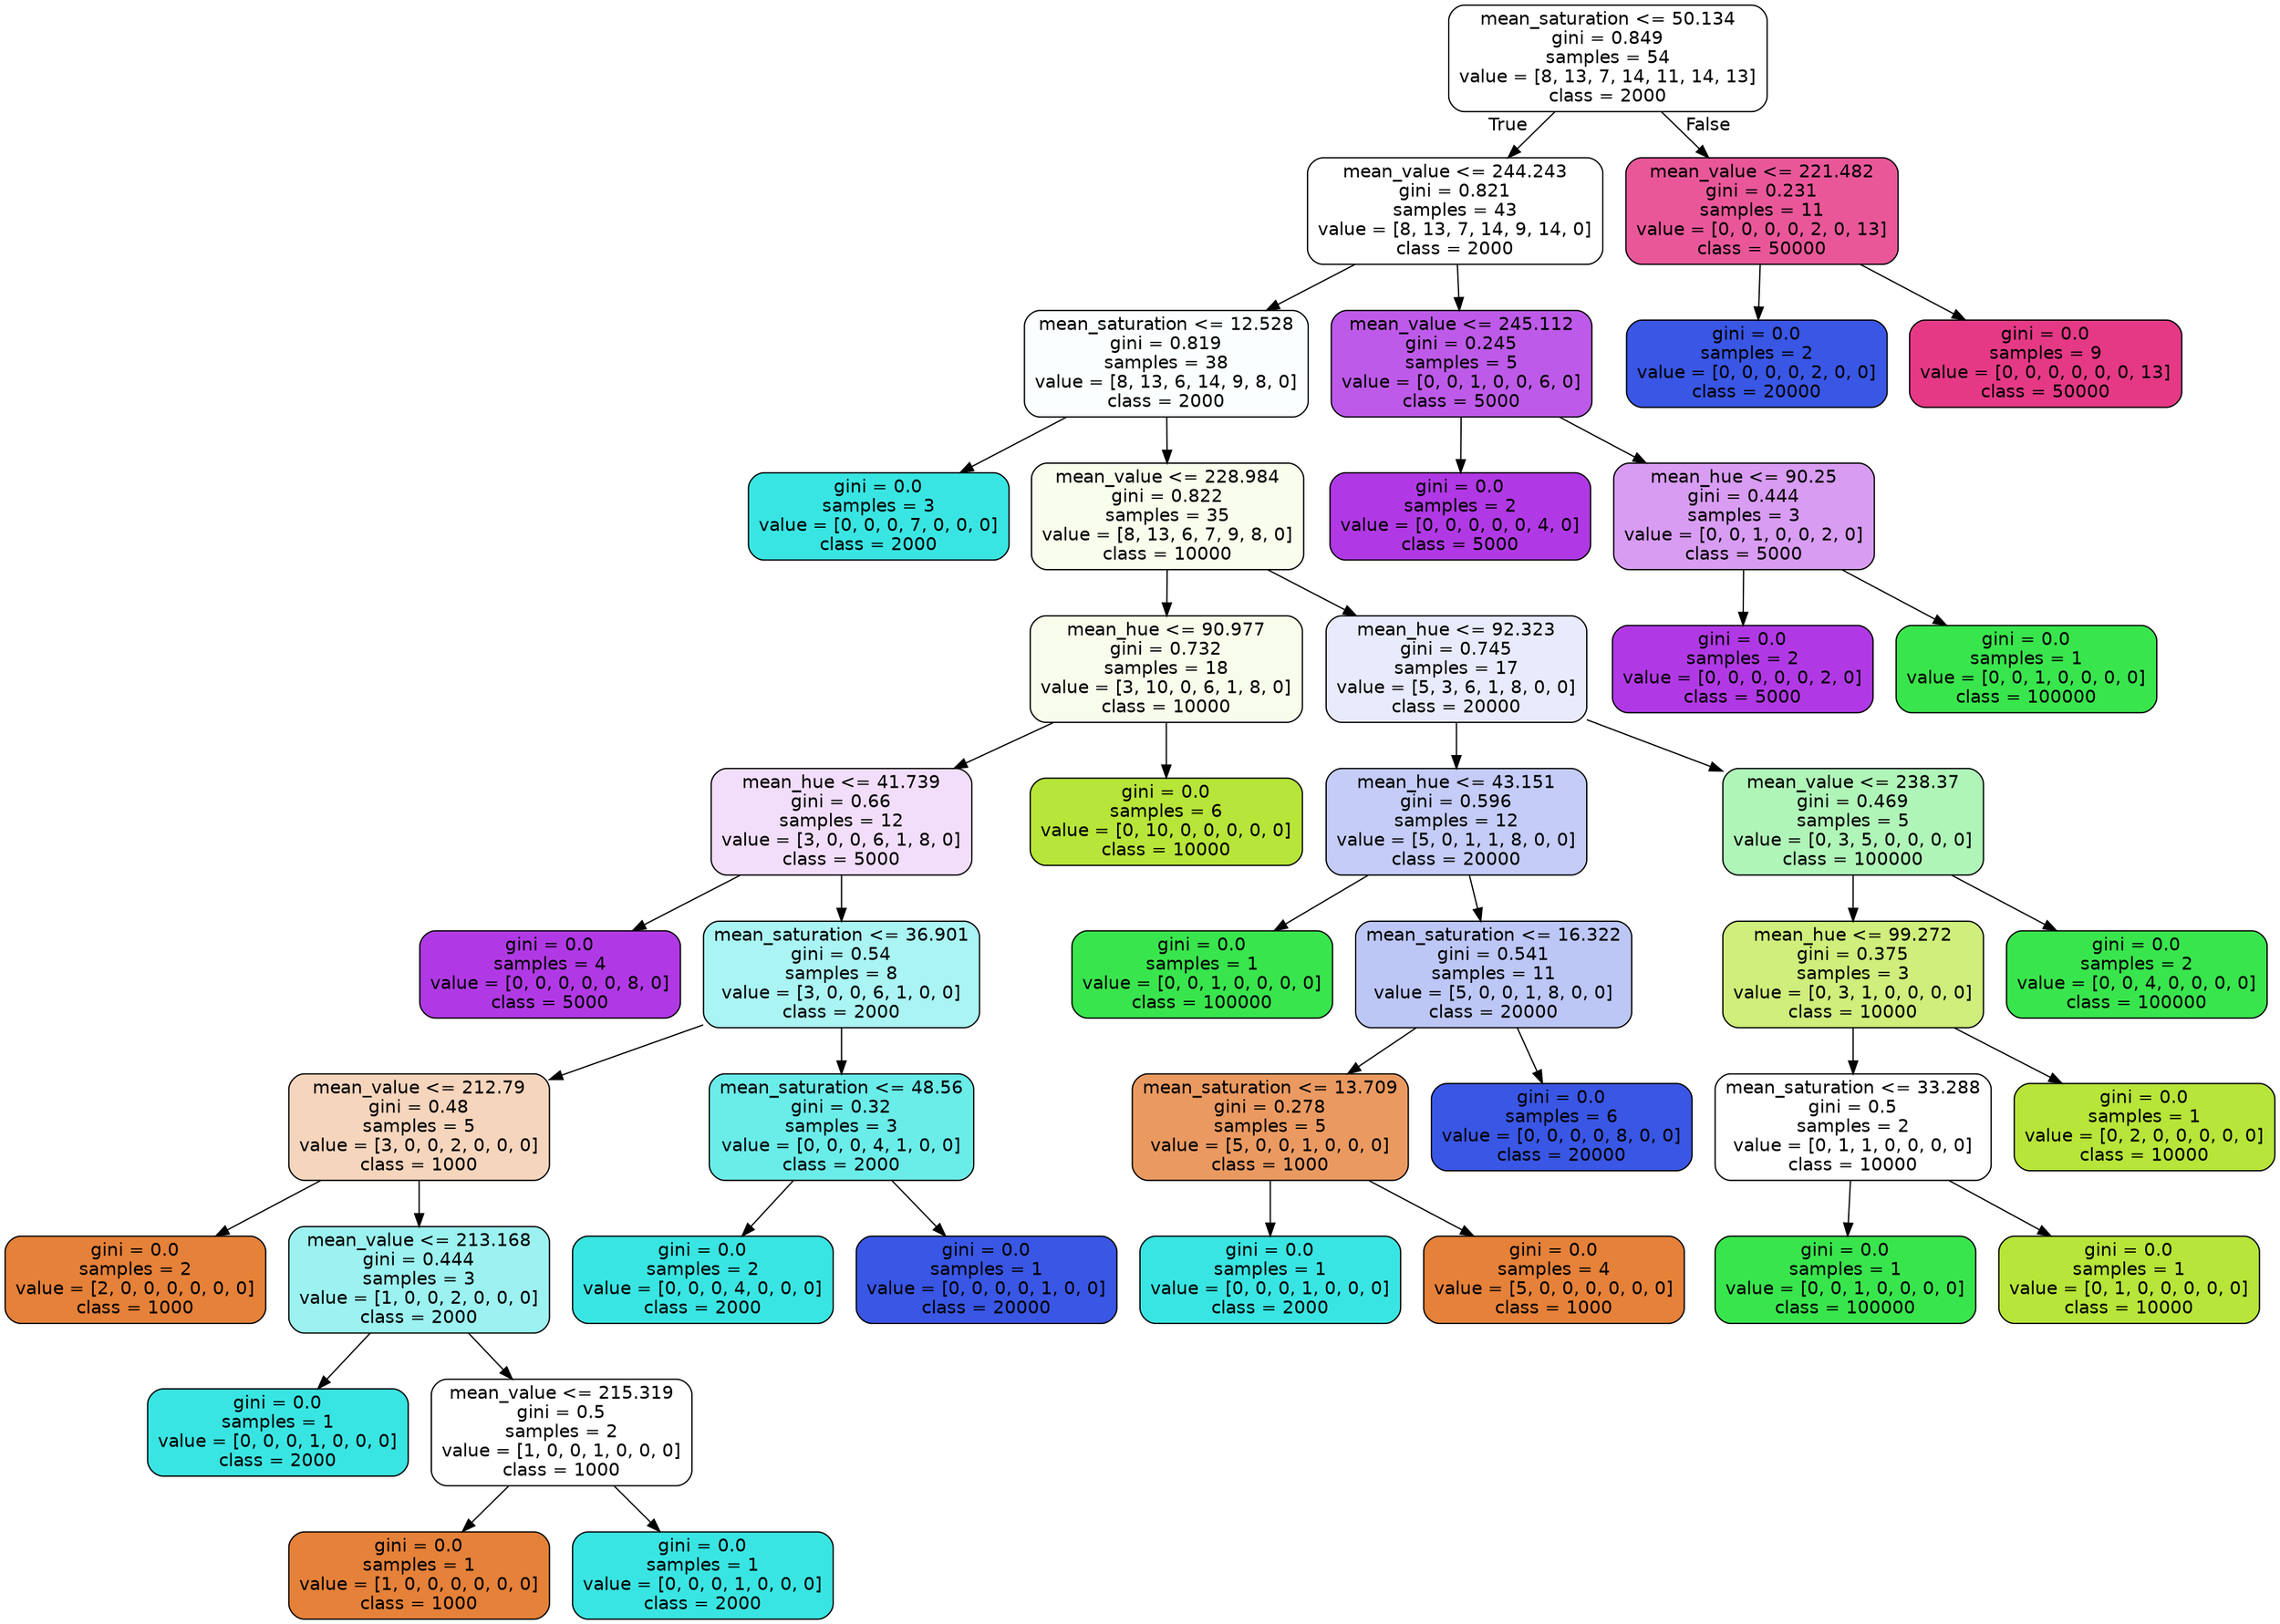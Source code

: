 digraph Tree {
node [shape=box, style="filled, rounded", color="black", fontname="helvetica"] ;
edge [fontname="helvetica"] ;
0 [label="mean_saturation <= 50.134\ngini = 0.849\nsamples = 54\nvalue = [8, 13, 7, 14, 11, 14, 13]\nclass = 2000", fillcolor="#ffffff"] ;
1 [label="mean_value <= 244.243\ngini = 0.821\nsamples = 43\nvalue = [8, 13, 7, 14, 9, 14, 0]\nclass = 2000", fillcolor="#ffffff"] ;
0 -> 1 [labeldistance=2.5, labelangle=45, headlabel="True"] ;
2 [label="mean_saturation <= 12.528\ngini = 0.819\nsamples = 38\nvalue = [8, 13, 6, 14, 9, 8, 0]\nclass = 2000", fillcolor="#fbfefe"] ;
1 -> 2 ;
3 [label="gini = 0.0\nsamples = 3\nvalue = [0, 0, 0, 7, 0, 0, 0]\nclass = 2000", fillcolor="#39e5e2"] ;
2 -> 3 ;
4 [label="mean_value <= 228.984\ngini = 0.822\nsamples = 35\nvalue = [8, 13, 6, 7, 9, 8, 0]\nclass = 10000", fillcolor="#f8fdec"] ;
2 -> 4 ;
5 [label="mean_hue <= 90.977\ngini = 0.732\nsamples = 18\nvalue = [3, 10, 0, 6, 1, 8, 0]\nclass = 10000", fillcolor="#f8fceb"] ;
4 -> 5 ;
6 [label="mean_hue <= 41.739\ngini = 0.66\nsamples = 12\nvalue = [3, 0, 0, 6, 1, 8, 0]\nclass = 5000", fillcolor="#f2defb"] ;
5 -> 6 ;
7 [label="gini = 0.0\nsamples = 4\nvalue = [0, 0, 0, 0, 0, 8, 0]\nclass = 5000", fillcolor="#b139e5"] ;
6 -> 7 ;
8 [label="mean_saturation <= 36.901\ngini = 0.54\nsamples = 8\nvalue = [3, 0, 0, 6, 1, 0, 0]\nclass = 2000", fillcolor="#aaf4f3"] ;
6 -> 8 ;
9 [label="mean_value <= 212.79\ngini = 0.48\nsamples = 5\nvalue = [3, 0, 0, 2, 0, 0, 0]\nclass = 1000", fillcolor="#f6d5bd"] ;
8 -> 9 ;
10 [label="gini = 0.0\nsamples = 2\nvalue = [2, 0, 0, 0, 0, 0, 0]\nclass = 1000", fillcolor="#e58139"] ;
9 -> 10 ;
11 [label="mean_value <= 213.168\ngini = 0.444\nsamples = 3\nvalue = [1, 0, 0, 2, 0, 0, 0]\nclass = 2000", fillcolor="#9cf2f0"] ;
9 -> 11 ;
12 [label="gini = 0.0\nsamples = 1\nvalue = [0, 0, 0, 1, 0, 0, 0]\nclass = 2000", fillcolor="#39e5e2"] ;
11 -> 12 ;
13 [label="mean_value <= 215.319\ngini = 0.5\nsamples = 2\nvalue = [1, 0, 0, 1, 0, 0, 0]\nclass = 1000", fillcolor="#ffffff"] ;
11 -> 13 ;
14 [label="gini = 0.0\nsamples = 1\nvalue = [1, 0, 0, 0, 0, 0, 0]\nclass = 1000", fillcolor="#e58139"] ;
13 -> 14 ;
15 [label="gini = 0.0\nsamples = 1\nvalue = [0, 0, 0, 1, 0, 0, 0]\nclass = 2000", fillcolor="#39e5e2"] ;
13 -> 15 ;
16 [label="mean_saturation <= 48.56\ngini = 0.32\nsamples = 3\nvalue = [0, 0, 0, 4, 1, 0, 0]\nclass = 2000", fillcolor="#6aece9"] ;
8 -> 16 ;
17 [label="gini = 0.0\nsamples = 2\nvalue = [0, 0, 0, 4, 0, 0, 0]\nclass = 2000", fillcolor="#39e5e2"] ;
16 -> 17 ;
18 [label="gini = 0.0\nsamples = 1\nvalue = [0, 0, 0, 0, 1, 0, 0]\nclass = 20000", fillcolor="#3956e5"] ;
16 -> 18 ;
19 [label="gini = 0.0\nsamples = 6\nvalue = [0, 10, 0, 0, 0, 0, 0]\nclass = 10000", fillcolor="#b7e539"] ;
5 -> 19 ;
20 [label="mean_hue <= 92.323\ngini = 0.745\nsamples = 17\nvalue = [5, 3, 6, 1, 8, 0, 0]\nclass = 20000", fillcolor="#e8ebfc"] ;
4 -> 20 ;
21 [label="mean_hue <= 43.151\ngini = 0.596\nsamples = 12\nvalue = [5, 0, 1, 1, 8, 0, 0]\nclass = 20000", fillcolor="#c4ccf7"] ;
20 -> 21 ;
22 [label="gini = 0.0\nsamples = 1\nvalue = [0, 0, 1, 0, 0, 0, 0]\nclass = 100000", fillcolor="#39e54d"] ;
21 -> 22 ;
23 [label="mean_saturation <= 16.322\ngini = 0.541\nsamples = 11\nvalue = [5, 0, 0, 1, 8, 0, 0]\nclass = 20000", fillcolor="#bdc7f6"] ;
21 -> 23 ;
24 [label="mean_saturation <= 13.709\ngini = 0.278\nsamples = 5\nvalue = [5, 0, 0, 1, 0, 0, 0]\nclass = 1000", fillcolor="#ea9a61"] ;
23 -> 24 ;
25 [label="gini = 0.0\nsamples = 1\nvalue = [0, 0, 0, 1, 0, 0, 0]\nclass = 2000", fillcolor="#39e5e2"] ;
24 -> 25 ;
26 [label="gini = 0.0\nsamples = 4\nvalue = [5, 0, 0, 0, 0, 0, 0]\nclass = 1000", fillcolor="#e58139"] ;
24 -> 26 ;
27 [label="gini = 0.0\nsamples = 6\nvalue = [0, 0, 0, 0, 8, 0, 0]\nclass = 20000", fillcolor="#3956e5"] ;
23 -> 27 ;
28 [label="mean_value <= 238.37\ngini = 0.469\nsamples = 5\nvalue = [0, 3, 5, 0, 0, 0, 0]\nclass = 100000", fillcolor="#b0f5b8"] ;
20 -> 28 ;
29 [label="mean_hue <= 99.272\ngini = 0.375\nsamples = 3\nvalue = [0, 3, 1, 0, 0, 0, 0]\nclass = 10000", fillcolor="#cfee7b"] ;
28 -> 29 ;
30 [label="mean_saturation <= 33.288\ngini = 0.5\nsamples = 2\nvalue = [0, 1, 1, 0, 0, 0, 0]\nclass = 10000", fillcolor="#ffffff"] ;
29 -> 30 ;
31 [label="gini = 0.0\nsamples = 1\nvalue = [0, 0, 1, 0, 0, 0, 0]\nclass = 100000", fillcolor="#39e54d"] ;
30 -> 31 ;
32 [label="gini = 0.0\nsamples = 1\nvalue = [0, 1, 0, 0, 0, 0, 0]\nclass = 10000", fillcolor="#b7e539"] ;
30 -> 32 ;
33 [label="gini = 0.0\nsamples = 1\nvalue = [0, 2, 0, 0, 0, 0, 0]\nclass = 10000", fillcolor="#b7e539"] ;
29 -> 33 ;
34 [label="gini = 0.0\nsamples = 2\nvalue = [0, 0, 4, 0, 0, 0, 0]\nclass = 100000", fillcolor="#39e54d"] ;
28 -> 34 ;
35 [label="mean_value <= 245.112\ngini = 0.245\nsamples = 5\nvalue = [0, 0, 1, 0, 0, 6, 0]\nclass = 5000", fillcolor="#be5ae9"] ;
1 -> 35 ;
36 [label="gini = 0.0\nsamples = 2\nvalue = [0, 0, 0, 0, 0, 4, 0]\nclass = 5000", fillcolor="#b139e5"] ;
35 -> 36 ;
37 [label="mean_hue <= 90.25\ngini = 0.444\nsamples = 3\nvalue = [0, 0, 1, 0, 0, 2, 0]\nclass = 5000", fillcolor="#d89cf2"] ;
35 -> 37 ;
38 [label="gini = 0.0\nsamples = 2\nvalue = [0, 0, 0, 0, 0, 2, 0]\nclass = 5000", fillcolor="#b139e5"] ;
37 -> 38 ;
39 [label="gini = 0.0\nsamples = 1\nvalue = [0, 0, 1, 0, 0, 0, 0]\nclass = 100000", fillcolor="#39e54d"] ;
37 -> 39 ;
40 [label="mean_value <= 221.482\ngini = 0.231\nsamples = 11\nvalue = [0, 0, 0, 0, 2, 0, 13]\nclass = 50000", fillcolor="#e95799"] ;
0 -> 40 [labeldistance=2.5, labelangle=-45, headlabel="False"] ;
41 [label="gini = 0.0\nsamples = 2\nvalue = [0, 0, 0, 0, 2, 0, 0]\nclass = 20000", fillcolor="#3956e5"] ;
40 -> 41 ;
42 [label="gini = 0.0\nsamples = 9\nvalue = [0, 0, 0, 0, 0, 0, 13]\nclass = 50000", fillcolor="#e53986"] ;
40 -> 42 ;
}